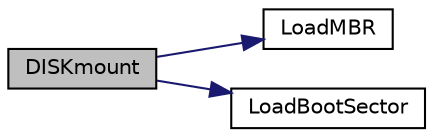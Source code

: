 digraph "DISKmount"
{
  edge [fontname="Helvetica",fontsize="10",labelfontname="Helvetica",labelfontsize="10"];
  node [fontname="Helvetica",fontsize="10",shape=record];
  rankdir="LR";
  Node1 [label="DISKmount",height=0.2,width=0.4,color="black", fillcolor="grey75", style="filled", fontcolor="black"];
  Node1 -> Node2 [color="midnightblue",fontsize="10",style="solid",fontname="Helvetica"];
  Node2 [label="LoadMBR",height=0.2,width=0.4,color="black", fillcolor="white", style="filled",URL="$_f_s_i_o_8c.html#a7db7c692f57ae591bcbcda26833552a6"];
  Node1 -> Node3 [color="midnightblue",fontsize="10",style="solid",fontname="Helvetica"];
  Node3 [label="LoadBootSector",height=0.2,width=0.4,color="black", fillcolor="white", style="filled",URL="$_f_s_i_o_8c.html#ad2f0426848c078bb63c0dc4aa5092f65"];
}
